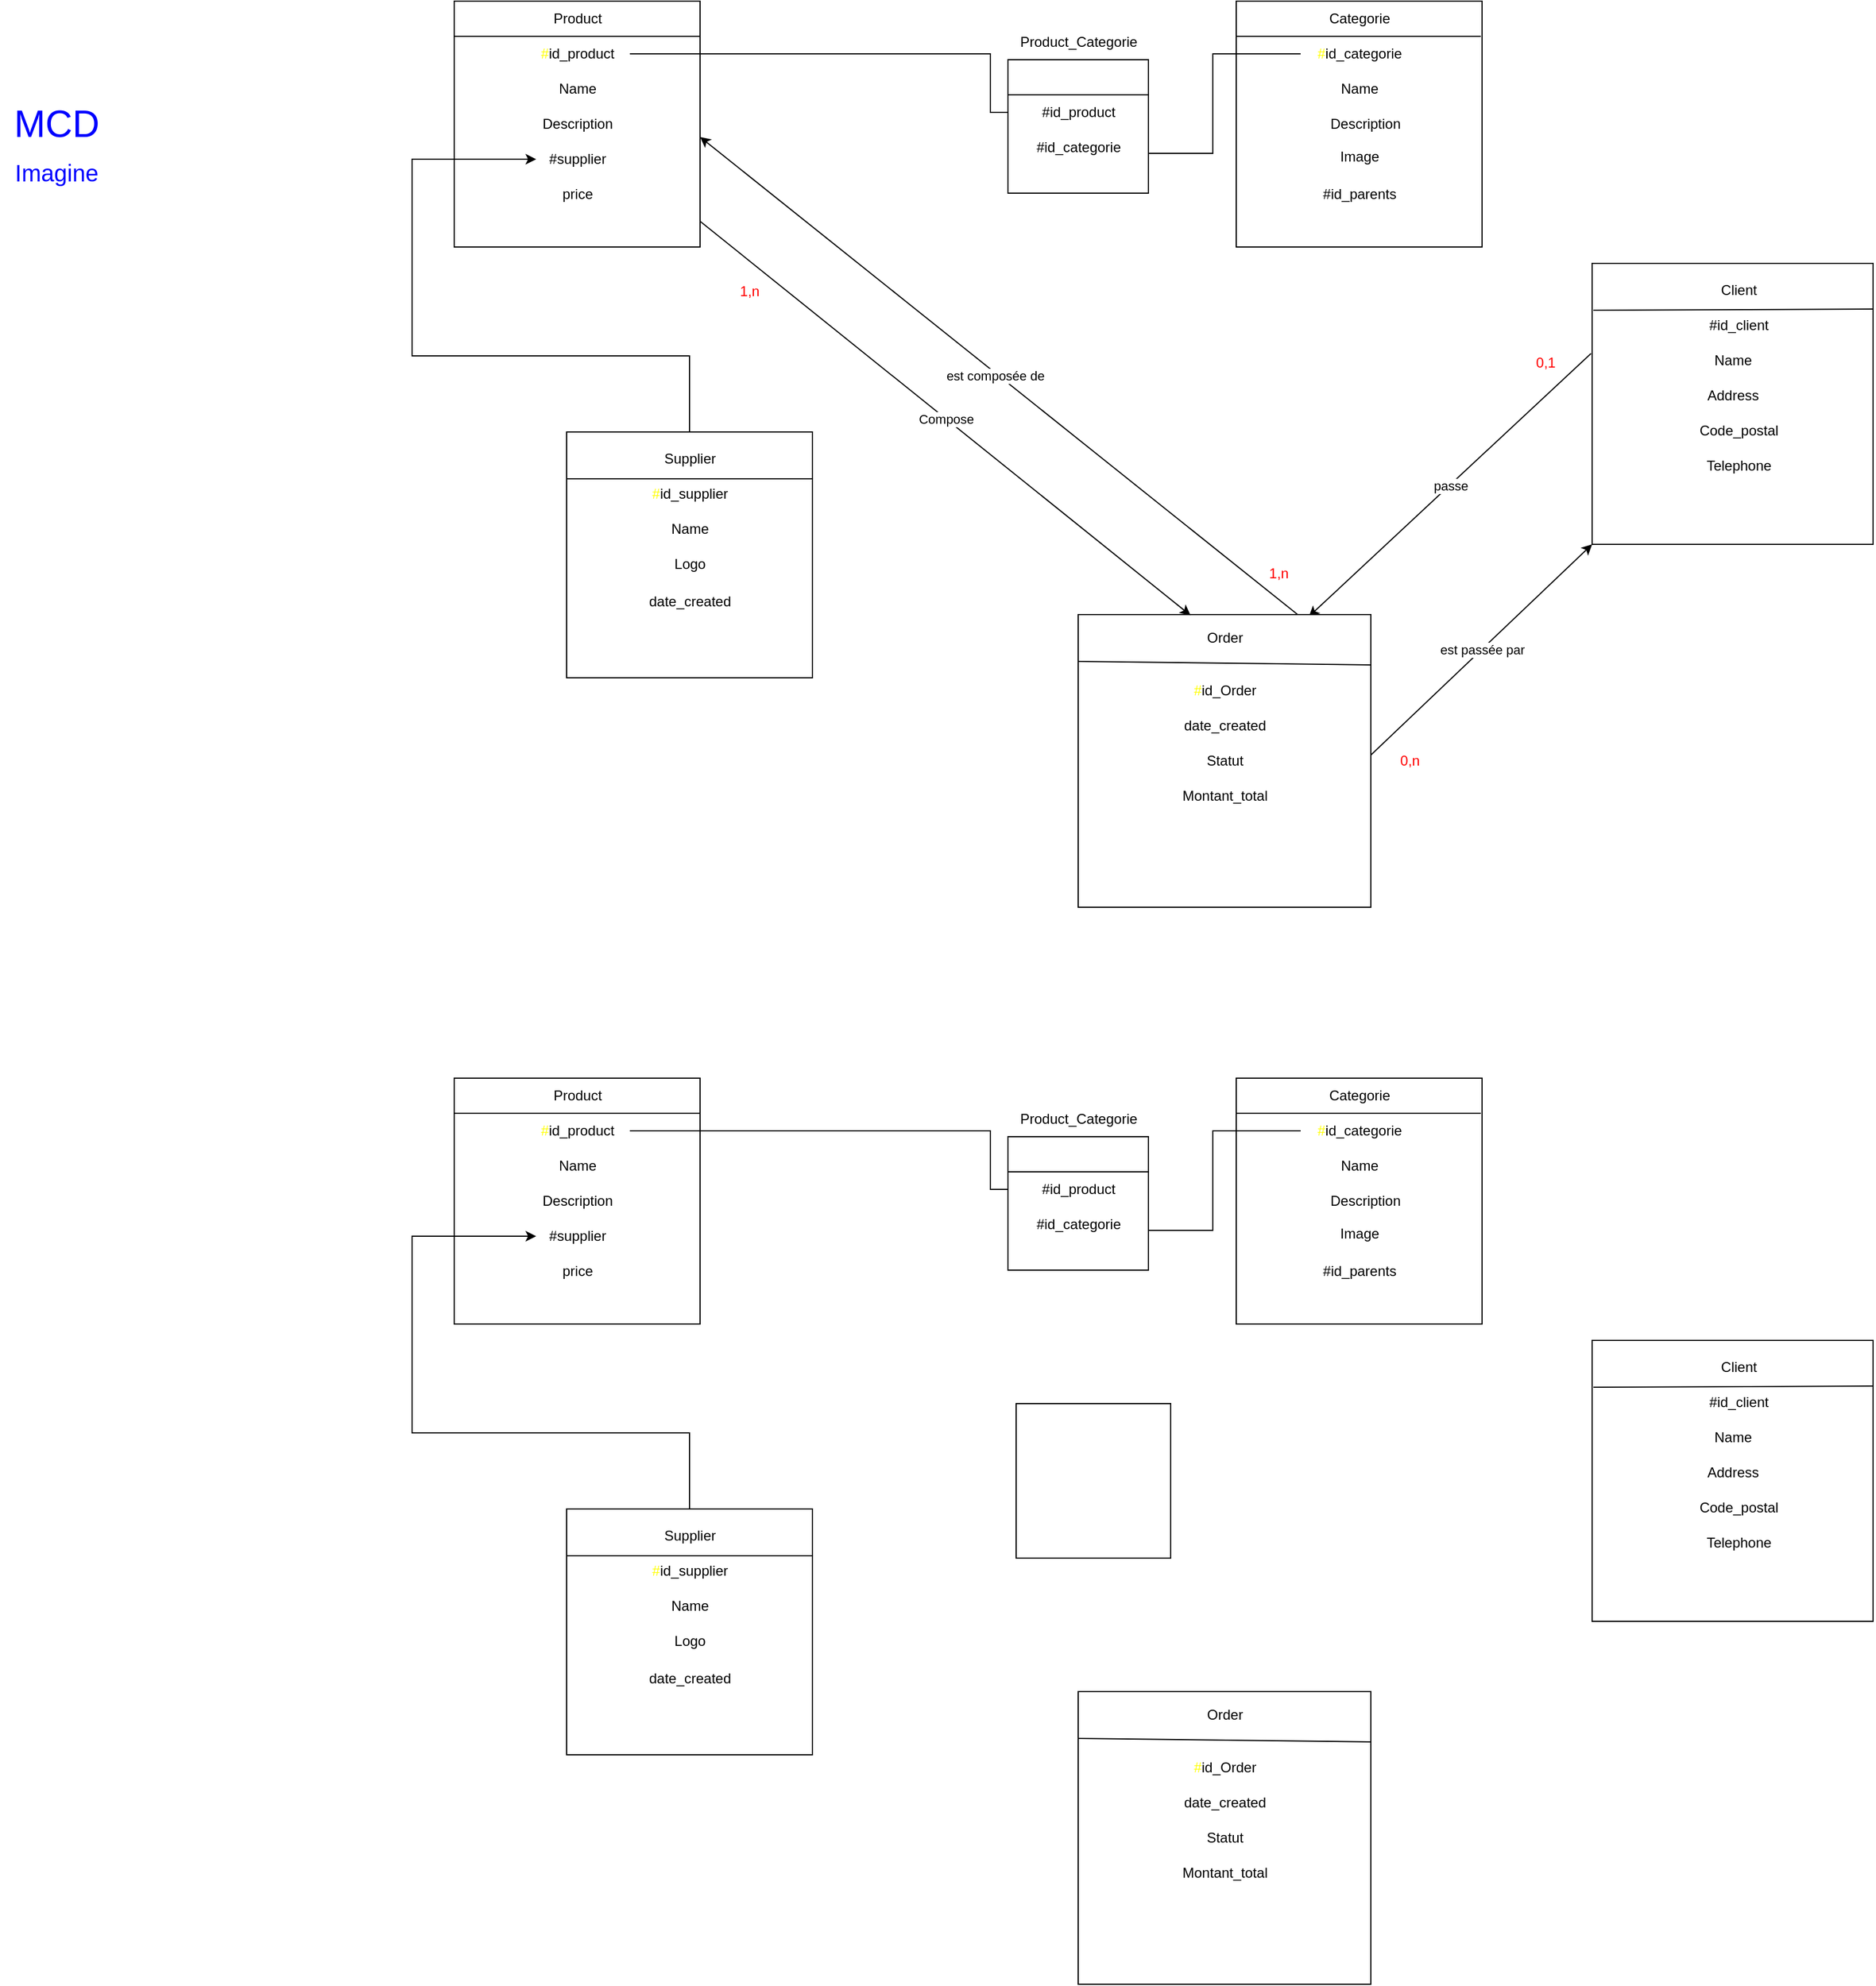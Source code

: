<mxfile version="25.0.3">
  <diagram name="Page-1" id="c4acf3e9-155e-7222-9cf6-157b1a14988f">
    <mxGraphModel dx="1730" dy="460" grid="1" gridSize="12" guides="1" tooltips="1" connect="1" arrows="1" fold="1" page="1" pageScale="1" pageWidth="850" pageHeight="1100" background="none" math="0" shadow="0">
      <root>
        <mxCell id="0" />
        <mxCell id="1" parent="0" />
        <mxCell id="okk9LlXBBBTzuP0fuX9N-227" value="&lt;font color=&quot;#0000ff&quot; style=&quot;font-size: 32px;&quot;&gt;MCD&lt;/font&gt;" style="text;html=1;align=center;verticalAlign=middle;resizable=0;points=[];autosize=1;strokeColor=none;fillColor=none;" vertex="1" parent="1">
          <mxGeometry x="-496" y="121" width="96" height="48" as="geometry" />
        </mxCell>
        <mxCell id="okk9LlXBBBTzuP0fuX9N-228" value="&lt;font color=&quot;#0000ff&quot; style=&quot;font-size: 20px;&quot;&gt;Imagine&lt;/font&gt;" style="text;html=1;align=center;verticalAlign=middle;resizable=0;points=[];autosize=1;strokeColor=none;fillColor=none;" vertex="1" parent="1">
          <mxGeometry x="-496" y="168" width="96" height="36" as="geometry" />
        </mxCell>
        <mxCell id="okk9LlXBBBTzuP0fuX9N-242" value="" style="group" vertex="1" connectable="0" parent="1">
          <mxGeometry x="-144" y="40" width="1248" height="774" as="geometry" />
        </mxCell>
        <mxCell id="okk9LlXBBBTzuP0fuX9N-20" value="" style="group" vertex="1" connectable="0" parent="okk9LlXBBBTzuP0fuX9N-242">
          <mxGeometry x="704" width="210" height="210" as="geometry" />
        </mxCell>
        <mxCell id="okk9LlXBBBTzuP0fuX9N-11" value="" style="whiteSpace=wrap;html=1;aspect=fixed;" vertex="1" parent="okk9LlXBBBTzuP0fuX9N-20">
          <mxGeometry width="210" height="210" as="geometry" />
        </mxCell>
        <mxCell id="okk9LlXBBBTzuP0fuX9N-12" value="" style="endArrow=none;html=1;rounded=0;exitX=0.995;exitY=0.143;exitDx=0;exitDy=0;exitPerimeter=0;" edge="1" parent="okk9LlXBBBTzuP0fuX9N-20" source="okk9LlXBBBTzuP0fuX9N-11">
          <mxGeometry width="50" height="50" relative="1" as="geometry">
            <mxPoint x="100" y="30" as="sourcePoint" />
            <mxPoint y="30" as="targetPoint" />
          </mxGeometry>
        </mxCell>
        <mxCell id="okk9LlXBBBTzuP0fuX9N-13" value="Categorie" style="text;html=1;align=center;verticalAlign=middle;resizable=0;points=[];autosize=1;strokeColor=none;fillColor=none;" vertex="1" parent="okk9LlXBBBTzuP0fuX9N-20">
          <mxGeometry x="65" width="80" height="30" as="geometry" />
        </mxCell>
        <mxCell id="okk9LlXBBBTzuP0fuX9N-14" value="&lt;font color=&quot;#ffff00&quot;&gt;#&lt;/font&gt;id_categorie" style="text;html=1;align=center;verticalAlign=middle;resizable=0;points=[];autosize=1;strokeColor=none;fillColor=none;" vertex="1" parent="okk9LlXBBBTzuP0fuX9N-20">
          <mxGeometry x="55" y="30" width="100" height="30" as="geometry" />
        </mxCell>
        <mxCell id="okk9LlXBBBTzuP0fuX9N-15" value="Name" style="text;html=1;align=center;verticalAlign=middle;resizable=0;points=[];autosize=1;strokeColor=none;fillColor=none;" vertex="1" parent="okk9LlXBBBTzuP0fuX9N-20">
          <mxGeometry x="75" y="60" width="60" height="30" as="geometry" />
        </mxCell>
        <mxCell id="okk9LlXBBBTzuP0fuX9N-16" value="Description" style="text;html=1;align=center;verticalAlign=middle;resizable=0;points=[];autosize=1;strokeColor=none;fillColor=none;" vertex="1" parent="okk9LlXBBBTzuP0fuX9N-20">
          <mxGeometry x="70" y="90" width="80" height="30" as="geometry" />
        </mxCell>
        <mxCell id="okk9LlXBBBTzuP0fuX9N-17" value="Image" style="text;html=1;align=center;verticalAlign=middle;resizable=0;points=[];autosize=1;strokeColor=none;fillColor=none;" vertex="1" parent="okk9LlXBBBTzuP0fuX9N-20">
          <mxGeometry x="75" y="118" width="60" height="30" as="geometry" />
        </mxCell>
        <mxCell id="okk9LlXBBBTzuP0fuX9N-18" value="#id_parents" style="text;html=1;align=center;verticalAlign=middle;resizable=0;points=[];autosize=1;strokeColor=none;fillColor=none;" vertex="1" parent="okk9LlXBBBTzuP0fuX9N-20">
          <mxGeometry x="60" y="150" width="90" height="30" as="geometry" />
        </mxCell>
        <mxCell id="okk9LlXBBBTzuP0fuX9N-21" value="" style="group" vertex="1" connectable="0" parent="okk9LlXBBBTzuP0fuX9N-242">
          <mxGeometry x="36" width="210" height="210" as="geometry" />
        </mxCell>
        <mxCell id="okk9LlXBBBTzuP0fuX9N-1" value="" style="whiteSpace=wrap;html=1;aspect=fixed;strokeColor=default;" vertex="1" parent="okk9LlXBBBTzuP0fuX9N-21">
          <mxGeometry width="210" height="210" as="geometry" />
        </mxCell>
        <mxCell id="okk9LlXBBBTzuP0fuX9N-2" value="Product" style="text;html=1;align=center;verticalAlign=middle;resizable=0;points=[];autosize=1;strokeColor=none;fillColor=none;" vertex="1" parent="okk9LlXBBBTzuP0fuX9N-21">
          <mxGeometry x="75" width="60" height="30" as="geometry" />
        </mxCell>
        <mxCell id="okk9LlXBBBTzuP0fuX9N-3" value="" style="endArrow=none;html=1;rounded=0;" edge="1" parent="okk9LlXBBBTzuP0fuX9N-21">
          <mxGeometry width="50" height="50" relative="1" as="geometry">
            <mxPoint y="30" as="sourcePoint" />
            <mxPoint x="210" y="30" as="targetPoint" />
          </mxGeometry>
        </mxCell>
        <mxCell id="okk9LlXBBBTzuP0fuX9N-4" value="&lt;font color=&quot;#ffff00&quot;&gt;#&lt;/font&gt;id_product" style="text;html=1;align=center;verticalAlign=middle;resizable=0;points=[];autosize=1;strokeColor=none;fillColor=none;" vertex="1" parent="okk9LlXBBBTzuP0fuX9N-21">
          <mxGeometry x="60" y="30" width="90" height="30" as="geometry" />
        </mxCell>
        <mxCell id="okk9LlXBBBTzuP0fuX9N-6" value="Name" style="text;html=1;align=center;verticalAlign=middle;resizable=0;points=[];autosize=1;strokeColor=none;fillColor=none;" vertex="1" parent="okk9LlXBBBTzuP0fuX9N-21">
          <mxGeometry x="75" y="60" width="60" height="30" as="geometry" />
        </mxCell>
        <mxCell id="okk9LlXBBBTzuP0fuX9N-7" value="Description" style="text;html=1;align=center;verticalAlign=middle;resizable=0;points=[];autosize=1;strokeColor=none;fillColor=none;" vertex="1" parent="okk9LlXBBBTzuP0fuX9N-21">
          <mxGeometry x="65" y="90" width="80" height="30" as="geometry" />
        </mxCell>
        <mxCell id="okk9LlXBBBTzuP0fuX9N-8" value="#supplier" style="text;html=1;align=center;verticalAlign=middle;resizable=0;points=[];autosize=1;strokeColor=none;fillColor=none;" vertex="1" parent="okk9LlXBBBTzuP0fuX9N-21">
          <mxGeometry x="70" y="120" width="70" height="30" as="geometry" />
        </mxCell>
        <mxCell id="okk9LlXBBBTzuP0fuX9N-9" value="price" style="text;html=1;align=center;verticalAlign=middle;resizable=0;points=[];autosize=1;strokeColor=none;fillColor=none;" vertex="1" parent="okk9LlXBBBTzuP0fuX9N-21">
          <mxGeometry x="80" y="150" width="50" height="30" as="geometry" />
        </mxCell>
        <mxCell id="okk9LlXBBBTzuP0fuX9N-57" value="" style="edgeStyle=orthogonalEdgeStyle;rounded=0;orthogonalLoop=1;jettySize=auto;html=1;" edge="1" parent="okk9LlXBBBTzuP0fuX9N-242" source="okk9LlXBBBTzuP0fuX9N-40" target="okk9LlXBBBTzuP0fuX9N-8">
          <mxGeometry relative="1" as="geometry">
            <mxPoint x="204" y="303" as="targetPoint" />
            <Array as="points">
              <mxPoint x="237" y="303" />
              <mxPoint y="303" />
              <mxPoint y="135" />
            </Array>
          </mxGeometry>
        </mxCell>
        <mxCell id="okk9LlXBBBTzuP0fuX9N-52" value="" style="edgeStyle=orthogonalEdgeStyle;rounded=0;orthogonalLoop=1;jettySize=auto;html=1;" edge="1" parent="okk9LlXBBBTzuP0fuX9N-242" source="okk9LlXBBBTzuP0fuX9N-4" target="okk9LlXBBBTzuP0fuX9N-28">
          <mxGeometry relative="1" as="geometry">
            <Array as="points">
              <mxPoint x="494" y="45" />
              <mxPoint x="494" y="95" />
            </Array>
          </mxGeometry>
        </mxCell>
        <mxCell id="okk9LlXBBBTzuP0fuX9N-54" value="" style="edgeStyle=orthogonalEdgeStyle;rounded=0;orthogonalLoop=1;jettySize=auto;html=1;" edge="1" parent="okk9LlXBBBTzuP0fuX9N-242" source="okk9LlXBBBTzuP0fuX9N-14" target="okk9LlXBBBTzuP0fuX9N-29">
          <mxGeometry relative="1" as="geometry">
            <Array as="points">
              <mxPoint x="684" y="45" />
              <mxPoint x="684" y="130" />
            </Array>
          </mxGeometry>
        </mxCell>
        <mxCell id="okk9LlXBBBTzuP0fuX9N-73" value="" style="endArrow=classic;html=1;rounded=0;entryX=0.788;entryY=0.007;entryDx=0;entryDy=0;exitX=-0.004;exitY=0.321;exitDx=0;exitDy=0;entryPerimeter=0;exitPerimeter=0;" edge="1" parent="okk9LlXBBBTzuP0fuX9N-242" source="okk9LlXBBBTzuP0fuX9N-45" target="okk9LlXBBBTzuP0fuX9N-65">
          <mxGeometry relative="1" as="geometry">
            <mxPoint x="948" y="324" as="sourcePoint" />
            <mxPoint x="482" y="410" as="targetPoint" />
          </mxGeometry>
        </mxCell>
        <mxCell id="okk9LlXBBBTzuP0fuX9N-74" value="passe" style="edgeLabel;resizable=0;html=1;;align=center;verticalAlign=middle;" connectable="0" vertex="1" parent="okk9LlXBBBTzuP0fuX9N-73">
          <mxGeometry relative="1" as="geometry" />
        </mxCell>
        <mxCell id="okk9LlXBBBTzuP0fuX9N-76" value="" style="endArrow=classic;html=1;rounded=0;exitX=1;exitY=0;exitDx=0;exitDy=0;entryX=0;entryY=0.5;entryDx=0;entryDy=0;" edge="1" parent="okk9LlXBBBTzuP0fuX9N-242">
          <mxGeometry relative="1" as="geometry">
            <mxPoint x="819" y="644.0" as="sourcePoint" />
            <mxPoint x="1008" y="464" as="targetPoint" />
          </mxGeometry>
        </mxCell>
        <mxCell id="okk9LlXBBBTzuP0fuX9N-77" value="est passée par" style="edgeLabel;resizable=0;html=1;;align=center;verticalAlign=middle;" connectable="0" vertex="1" parent="okk9LlXBBBTzuP0fuX9N-76">
          <mxGeometry relative="1" as="geometry" />
        </mxCell>
        <mxCell id="okk9LlXBBBTzuP0fuX9N-181" value="" style="group" vertex="1" connectable="0" parent="okk9LlXBBBTzuP0fuX9N-242">
          <mxGeometry x="1008" y="224" width="240" height="240" as="geometry" />
        </mxCell>
        <mxCell id="okk9LlXBBBTzuP0fuX9N-45" value="" style="whiteSpace=wrap;html=1;aspect=fixed;" vertex="1" parent="okk9LlXBBBTzuP0fuX9N-181">
          <mxGeometry width="240" height="240" as="geometry" />
        </mxCell>
        <mxCell id="okk9LlXBBBTzuP0fuX9N-46" value="" style="endArrow=none;html=1;rounded=0;" edge="1" parent="okk9LlXBBBTzuP0fuX9N-181">
          <mxGeometry width="50" height="50" relative="1" as="geometry">
            <mxPoint x="1.05" y="40" as="sourcePoint" />
            <mxPoint x="240" y="39" as="targetPoint" />
          </mxGeometry>
        </mxCell>
        <mxCell id="okk9LlXBBBTzuP0fuX9N-47" value="Client" style="text;html=1;align=center;verticalAlign=middle;resizable=0;points=[];autosize=1;strokeColor=none;fillColor=none;" vertex="1" parent="okk9LlXBBBTzuP0fuX9N-181">
          <mxGeometry x="100" y="8" width="50" height="30" as="geometry" />
        </mxCell>
        <mxCell id="okk9LlXBBBTzuP0fuX9N-59" value="#id_client" style="text;html=1;align=center;verticalAlign=middle;resizable=0;points=[];autosize=1;strokeColor=none;fillColor=none;" vertex="1" parent="okk9LlXBBBTzuP0fuX9N-181">
          <mxGeometry x="90" y="38" width="70" height="30" as="geometry" />
        </mxCell>
        <mxCell id="okk9LlXBBBTzuP0fuX9N-60" value="Name" style="text;html=1;align=center;verticalAlign=middle;resizable=0;points=[];autosize=1;strokeColor=none;fillColor=none;" vertex="1" parent="okk9LlXBBBTzuP0fuX9N-181">
          <mxGeometry x="90" y="68" width="60" height="30" as="geometry" />
        </mxCell>
        <mxCell id="okk9LlXBBBTzuP0fuX9N-61" value="Address" style="text;html=1;align=center;verticalAlign=middle;resizable=0;points=[];autosize=1;strokeColor=none;fillColor=none;" vertex="1" parent="okk9LlXBBBTzuP0fuX9N-181">
          <mxGeometry x="85" y="98" width="70" height="30" as="geometry" />
        </mxCell>
        <mxCell id="okk9LlXBBBTzuP0fuX9N-62" value="Code_postal" style="text;html=1;align=center;verticalAlign=middle;resizable=0;points=[];autosize=1;strokeColor=none;fillColor=none;" vertex="1" parent="okk9LlXBBBTzuP0fuX9N-181">
          <mxGeometry x="80" y="128" width="90" height="30" as="geometry" />
        </mxCell>
        <mxCell id="okk9LlXBBBTzuP0fuX9N-64" value="Telephone" style="text;html=1;align=center;verticalAlign=middle;resizable=0;points=[];autosize=1;strokeColor=none;fillColor=none;" vertex="1" parent="okk9LlXBBBTzuP0fuX9N-181">
          <mxGeometry x="85" y="158" width="80" height="30" as="geometry" />
        </mxCell>
        <mxCell id="okk9LlXBBBTzuP0fuX9N-182" value="" style="group" vertex="1" connectable="0" parent="okk9LlXBBBTzuP0fuX9N-242">
          <mxGeometry x="132" y="368" width="210" height="210" as="geometry" />
        </mxCell>
        <mxCell id="okk9LlXBBBTzuP0fuX9N-37" value="" style="whiteSpace=wrap;html=1;aspect=fixed;" vertex="1" parent="okk9LlXBBBTzuP0fuX9N-182">
          <mxGeometry width="210" height="210" as="geometry" />
        </mxCell>
        <mxCell id="okk9LlXBBBTzuP0fuX9N-38" value="" style="endArrow=none;html=1;rounded=0;" edge="1" parent="okk9LlXBBBTzuP0fuX9N-182">
          <mxGeometry width="50" height="50" relative="1" as="geometry">
            <mxPoint x="210" y="40" as="sourcePoint" />
            <mxPoint x="210" y="40" as="targetPoint" />
            <Array as="points">
              <mxPoint y="40" />
            </Array>
          </mxGeometry>
        </mxCell>
        <mxCell id="okk9LlXBBBTzuP0fuX9N-39" value="Supplier" style="text;html=1;align=center;verticalAlign=middle;resizable=0;points=[];autosize=1;strokeColor=none;fillColor=none;" vertex="1" parent="okk9LlXBBBTzuP0fuX9N-182">
          <mxGeometry x="70" y="8" width="70" height="30" as="geometry" />
        </mxCell>
        <mxCell id="okk9LlXBBBTzuP0fuX9N-40" value="&lt;font color=&quot;#ffff00&quot;&gt;#&lt;/font&gt;id_supplier" style="text;html=1;align=center;verticalAlign=middle;resizable=0;points=[];autosize=1;strokeColor=none;fillColor=none;" vertex="1" parent="okk9LlXBBBTzuP0fuX9N-182">
          <mxGeometry x="60" y="38" width="90" height="30" as="geometry" />
        </mxCell>
        <mxCell id="okk9LlXBBBTzuP0fuX9N-42" value="Name" style="text;html=1;align=center;verticalAlign=middle;resizable=0;points=[];autosize=1;strokeColor=none;fillColor=none;" vertex="1" parent="okk9LlXBBBTzuP0fuX9N-182">
          <mxGeometry x="75" y="68" width="60" height="30" as="geometry" />
        </mxCell>
        <mxCell id="okk9LlXBBBTzuP0fuX9N-43" value="Logo" style="text;html=1;align=center;verticalAlign=middle;resizable=0;points=[];autosize=1;strokeColor=none;fillColor=none;" vertex="1" parent="okk9LlXBBBTzuP0fuX9N-182">
          <mxGeometry x="80" y="98" width="50" height="30" as="geometry" />
        </mxCell>
        <mxCell id="okk9LlXBBBTzuP0fuX9N-44" value="date_created" style="text;html=1;align=center;verticalAlign=middle;resizable=0;points=[];autosize=1;strokeColor=none;fillColor=none;" vertex="1" parent="okk9LlXBBBTzuP0fuX9N-182">
          <mxGeometry x="60" y="130" width="90" height="30" as="geometry" />
        </mxCell>
        <mxCell id="okk9LlXBBBTzuP0fuX9N-184" value="" style="group" vertex="1" connectable="0" parent="okk9LlXBBBTzuP0fuX9N-242">
          <mxGeometry x="569" y="524" width="250" height="250" as="geometry" />
        </mxCell>
        <mxCell id="okk9LlXBBBTzuP0fuX9N-65" value="" style="whiteSpace=wrap;html=1;aspect=fixed;" vertex="1" parent="okk9LlXBBBTzuP0fuX9N-184">
          <mxGeometry width="250" height="250" as="geometry" />
        </mxCell>
        <mxCell id="okk9LlXBBBTzuP0fuX9N-66" value="" style="endArrow=none;html=1;rounded=0;entryX=1;entryY=0.172;entryDx=0;entryDy=0;entryPerimeter=0;" edge="1" parent="okk9LlXBBBTzuP0fuX9N-184" target="okk9LlXBBBTzuP0fuX9N-65">
          <mxGeometry width="50" height="50" relative="1" as="geometry">
            <mxPoint y="40" as="sourcePoint" />
            <mxPoint x="250" y="39" as="targetPoint" />
          </mxGeometry>
        </mxCell>
        <mxCell id="okk9LlXBBBTzuP0fuX9N-67" value="Order" style="text;html=1;align=center;verticalAlign=middle;resizable=0;points=[];autosize=1;strokeColor=none;fillColor=none;" vertex="1" parent="okk9LlXBBBTzuP0fuX9N-184">
          <mxGeometry x="100" y="5" width="50" height="30" as="geometry" />
        </mxCell>
        <mxCell id="okk9LlXBBBTzuP0fuX9N-68" value="&lt;font color=&quot;#ffff00&quot;&gt;#&lt;/font&gt;id_Order" style="text;html=1;align=center;verticalAlign=middle;resizable=0;points=[];autosize=1;strokeColor=none;fillColor=none;" vertex="1" parent="okk9LlXBBBTzuP0fuX9N-184">
          <mxGeometry x="85" y="50" width="80" height="30" as="geometry" />
        </mxCell>
        <mxCell id="okk9LlXBBBTzuP0fuX9N-70" value="date_created" style="text;html=1;align=center;verticalAlign=middle;resizable=0;points=[];autosize=1;strokeColor=none;fillColor=none;" vertex="1" parent="okk9LlXBBBTzuP0fuX9N-184">
          <mxGeometry x="80" y="80" width="90" height="30" as="geometry" />
        </mxCell>
        <mxCell id="okk9LlXBBBTzuP0fuX9N-71" value="Statut" style="text;html=1;align=center;verticalAlign=middle;resizable=0;points=[];autosize=1;strokeColor=none;fillColor=none;" vertex="1" parent="okk9LlXBBBTzuP0fuX9N-184">
          <mxGeometry x="100" y="110" width="50" height="30" as="geometry" />
        </mxCell>
        <mxCell id="okk9LlXBBBTzuP0fuX9N-72" value="Montant_total" style="text;html=1;align=center;verticalAlign=middle;resizable=0;points=[];autosize=1;strokeColor=none;fillColor=none;" vertex="1" parent="okk9LlXBBBTzuP0fuX9N-184">
          <mxGeometry x="75" y="140" width="100" height="30" as="geometry" />
        </mxCell>
        <mxCell id="okk9LlXBBBTzuP0fuX9N-193" value="" style="endArrow=classic;html=1;rounded=0;entryX=-0.08;entryY=-0.144;entryDx=0;entryDy=0;entryPerimeter=0;" edge="1" parent="okk9LlXBBBTzuP0fuX9N-242" target="okk9LlXBBBTzuP0fuX9N-67">
          <mxGeometry relative="1" as="geometry">
            <mxPoint x="246" y="188" as="sourcePoint" />
            <mxPoint x="406" y="188" as="targetPoint" />
          </mxGeometry>
        </mxCell>
        <mxCell id="okk9LlXBBBTzuP0fuX9N-194" value="Compose" style="edgeLabel;resizable=0;html=1;;align=center;verticalAlign=middle;" connectable="0" vertex="1" parent="okk9LlXBBBTzuP0fuX9N-193">
          <mxGeometry relative="1" as="geometry" />
        </mxCell>
        <mxCell id="okk9LlXBBBTzuP0fuX9N-225" value="" style="endArrow=classic;html=1;rounded=0;entryX=-0.08;entryY=-0.144;entryDx=0;entryDy=0;entryPerimeter=0;exitX=0.75;exitY=0;exitDx=0;exitDy=0;" edge="1" parent="okk9LlXBBBTzuP0fuX9N-242" source="okk9LlXBBBTzuP0fuX9N-65">
          <mxGeometry relative="1" as="geometry">
            <mxPoint x="744" y="512" as="sourcePoint" />
            <mxPoint x="246" y="116" as="targetPoint" />
          </mxGeometry>
        </mxCell>
        <mxCell id="okk9LlXBBBTzuP0fuX9N-226" value="est composée de&amp;nbsp;&amp;nbsp;" style="edgeLabel;resizable=0;html=1;;align=center;verticalAlign=middle;" connectable="0" vertex="1" parent="okk9LlXBBBTzuP0fuX9N-225">
          <mxGeometry relative="1" as="geometry" />
        </mxCell>
        <mxCell id="okk9LlXBBBTzuP0fuX9N-240" value="" style="group" vertex="1" connectable="0" parent="okk9LlXBBBTzuP0fuX9N-242">
          <mxGeometry x="509" y="20" width="120" height="144" as="geometry" />
        </mxCell>
        <mxCell id="okk9LlXBBBTzuP0fuX9N-22" value="" style="rounded=0;whiteSpace=wrap;html=1;" vertex="1" parent="okk9LlXBBBTzuP0fuX9N-240">
          <mxGeometry y="30" width="120" height="114" as="geometry" />
        </mxCell>
        <mxCell id="okk9LlXBBBTzuP0fuX9N-26" value="" style="endArrow=none;html=1;rounded=0;endSize=100;" edge="1" parent="okk9LlXBBBTzuP0fuX9N-240">
          <mxGeometry width="50" height="50" relative="1" as="geometry">
            <mxPoint y="60" as="sourcePoint" />
            <mxPoint x="120" y="60" as="targetPoint" />
          </mxGeometry>
        </mxCell>
        <mxCell id="okk9LlXBBBTzuP0fuX9N-27" value="Product_Categorie" style="text;html=1;align=center;verticalAlign=middle;resizable=0;points=[];autosize=1;strokeColor=none;fillColor=none;" vertex="1" parent="okk9LlXBBBTzuP0fuX9N-240">
          <mxGeometry width="120" height="30" as="geometry" />
        </mxCell>
        <mxCell id="okk9LlXBBBTzuP0fuX9N-28" value="#id_product" style="text;html=1;align=center;verticalAlign=middle;resizable=0;points=[];autosize=1;strokeColor=none;fillColor=none;" vertex="1" parent="okk9LlXBBBTzuP0fuX9N-240">
          <mxGeometry x="15" y="60" width="90" height="30" as="geometry" />
        </mxCell>
        <mxCell id="okk9LlXBBBTzuP0fuX9N-29" value="#id_categorie" style="text;html=1;align=center;verticalAlign=middle;resizable=0;points=[];autosize=1;strokeColor=none;fillColor=none;" vertex="1" parent="okk9LlXBBBTzuP0fuX9N-240">
          <mxGeometry x="10" y="90" width="100" height="30" as="geometry" />
        </mxCell>
        <mxCell id="okk9LlXBBBTzuP0fuX9N-311" value="0,n" style="text;html=1;align=center;verticalAlign=middle;resizable=0;points=[];autosize=1;strokeColor=none;fillColor=none;fontColor=#FF0000;" vertex="1" parent="okk9LlXBBBTzuP0fuX9N-242">
          <mxGeometry x="828" y="637" width="48" height="24" as="geometry" />
        </mxCell>
        <mxCell id="okk9LlXBBBTzuP0fuX9N-312" value="1,n" style="text;html=1;align=center;verticalAlign=middle;resizable=0;points=[];autosize=1;strokeColor=none;fillColor=none;fontColor=#FF0000;" vertex="1" parent="okk9LlXBBBTzuP0fuX9N-242">
          <mxGeometry x="264" y="236" width="48" height="24" as="geometry" />
        </mxCell>
        <mxCell id="okk9LlXBBBTzuP0fuX9N-243" value="" style="group;movable=1;resizable=1;rotatable=1;deletable=1;editable=1;locked=0;connectable=1;" vertex="1" connectable="0" parent="1">
          <mxGeometry x="-144" y="960" width="1248" height="774" as="geometry" />
        </mxCell>
        <mxCell id="okk9LlXBBBTzuP0fuX9N-244" value="" style="group" vertex="1" connectable="0" parent="okk9LlXBBBTzuP0fuX9N-243">
          <mxGeometry x="704" width="210" height="210" as="geometry" />
        </mxCell>
        <mxCell id="okk9LlXBBBTzuP0fuX9N-245" value="" style="whiteSpace=wrap;html=1;aspect=fixed;" vertex="1" parent="okk9LlXBBBTzuP0fuX9N-244">
          <mxGeometry width="210" height="210" as="geometry" />
        </mxCell>
        <mxCell id="okk9LlXBBBTzuP0fuX9N-246" value="" style="endArrow=none;html=1;rounded=0;exitX=0.995;exitY=0.143;exitDx=0;exitDy=0;exitPerimeter=0;" edge="1" parent="okk9LlXBBBTzuP0fuX9N-244" source="okk9LlXBBBTzuP0fuX9N-245">
          <mxGeometry width="50" height="50" relative="1" as="geometry">
            <mxPoint x="100" y="30" as="sourcePoint" />
            <mxPoint y="30" as="targetPoint" />
          </mxGeometry>
        </mxCell>
        <mxCell id="okk9LlXBBBTzuP0fuX9N-247" value="Categorie" style="text;html=1;align=center;verticalAlign=middle;resizable=0;points=[];autosize=1;strokeColor=none;fillColor=none;" vertex="1" parent="okk9LlXBBBTzuP0fuX9N-244">
          <mxGeometry x="65" width="80" height="30" as="geometry" />
        </mxCell>
        <mxCell id="okk9LlXBBBTzuP0fuX9N-248" value="&lt;font color=&quot;#ffff00&quot;&gt;#&lt;/font&gt;id_categorie" style="text;html=1;align=center;verticalAlign=middle;resizable=0;points=[];autosize=1;strokeColor=none;fillColor=none;" vertex="1" parent="okk9LlXBBBTzuP0fuX9N-244">
          <mxGeometry x="55" y="30" width="100" height="30" as="geometry" />
        </mxCell>
        <mxCell id="okk9LlXBBBTzuP0fuX9N-249" value="Name" style="text;html=1;align=center;verticalAlign=middle;resizable=0;points=[];autosize=1;strokeColor=none;fillColor=none;" vertex="1" parent="okk9LlXBBBTzuP0fuX9N-244">
          <mxGeometry x="75" y="60" width="60" height="30" as="geometry" />
        </mxCell>
        <mxCell id="okk9LlXBBBTzuP0fuX9N-250" value="Description" style="text;html=1;align=center;verticalAlign=middle;resizable=0;points=[];autosize=1;strokeColor=none;fillColor=none;" vertex="1" parent="okk9LlXBBBTzuP0fuX9N-244">
          <mxGeometry x="70" y="90" width="80" height="30" as="geometry" />
        </mxCell>
        <mxCell id="okk9LlXBBBTzuP0fuX9N-251" value="Image" style="text;html=1;align=center;verticalAlign=middle;resizable=0;points=[];autosize=1;strokeColor=none;fillColor=none;" vertex="1" parent="okk9LlXBBBTzuP0fuX9N-244">
          <mxGeometry x="75" y="118" width="60" height="30" as="geometry" />
        </mxCell>
        <mxCell id="okk9LlXBBBTzuP0fuX9N-252" value="#id_parents" style="text;html=1;align=center;verticalAlign=middle;resizable=0;points=[];autosize=1;strokeColor=none;fillColor=none;" vertex="1" parent="okk9LlXBBBTzuP0fuX9N-244">
          <mxGeometry x="60" y="150" width="90" height="30" as="geometry" />
        </mxCell>
        <mxCell id="okk9LlXBBBTzuP0fuX9N-253" value="" style="group" vertex="1" connectable="0" parent="okk9LlXBBBTzuP0fuX9N-243">
          <mxGeometry x="36" width="210" height="210" as="geometry" />
        </mxCell>
        <mxCell id="okk9LlXBBBTzuP0fuX9N-254" value="" style="whiteSpace=wrap;html=1;aspect=fixed;strokeColor=default;" vertex="1" parent="okk9LlXBBBTzuP0fuX9N-253">
          <mxGeometry width="210" height="210" as="geometry" />
        </mxCell>
        <mxCell id="okk9LlXBBBTzuP0fuX9N-255" value="Product" style="text;html=1;align=center;verticalAlign=middle;resizable=0;points=[];autosize=1;strokeColor=none;fillColor=none;" vertex="1" parent="okk9LlXBBBTzuP0fuX9N-253">
          <mxGeometry x="75" width="60" height="30" as="geometry" />
        </mxCell>
        <mxCell id="okk9LlXBBBTzuP0fuX9N-256" value="" style="endArrow=none;html=1;rounded=0;" edge="1" parent="okk9LlXBBBTzuP0fuX9N-253">
          <mxGeometry width="50" height="50" relative="1" as="geometry">
            <mxPoint y="30" as="sourcePoint" />
            <mxPoint x="210" y="30" as="targetPoint" />
          </mxGeometry>
        </mxCell>
        <mxCell id="okk9LlXBBBTzuP0fuX9N-257" value="&lt;font color=&quot;#ffff00&quot;&gt;#&lt;/font&gt;id_product" style="text;html=1;align=center;verticalAlign=middle;resizable=0;points=[];autosize=1;strokeColor=none;fillColor=none;" vertex="1" parent="okk9LlXBBBTzuP0fuX9N-253">
          <mxGeometry x="60" y="30" width="90" height="30" as="geometry" />
        </mxCell>
        <mxCell id="okk9LlXBBBTzuP0fuX9N-258" value="Name" style="text;html=1;align=center;verticalAlign=middle;resizable=0;points=[];autosize=1;strokeColor=none;fillColor=none;" vertex="1" parent="okk9LlXBBBTzuP0fuX9N-253">
          <mxGeometry x="75" y="60" width="60" height="30" as="geometry" />
        </mxCell>
        <mxCell id="okk9LlXBBBTzuP0fuX9N-259" value="Description" style="text;html=1;align=center;verticalAlign=middle;resizable=0;points=[];autosize=1;strokeColor=none;fillColor=none;" vertex="1" parent="okk9LlXBBBTzuP0fuX9N-253">
          <mxGeometry x="65" y="90" width="80" height="30" as="geometry" />
        </mxCell>
        <mxCell id="okk9LlXBBBTzuP0fuX9N-260" value="#supplier" style="text;html=1;align=center;verticalAlign=middle;resizable=0;points=[];autosize=1;strokeColor=none;fillColor=none;" vertex="1" parent="okk9LlXBBBTzuP0fuX9N-253">
          <mxGeometry x="70" y="120" width="70" height="30" as="geometry" />
        </mxCell>
        <mxCell id="okk9LlXBBBTzuP0fuX9N-261" value="price" style="text;html=1;align=center;verticalAlign=middle;resizable=0;points=[];autosize=1;strokeColor=none;fillColor=none;" vertex="1" parent="okk9LlXBBBTzuP0fuX9N-253">
          <mxGeometry x="80" y="150" width="50" height="30" as="geometry" />
        </mxCell>
        <mxCell id="okk9LlXBBBTzuP0fuX9N-262" value="" style="edgeStyle=orthogonalEdgeStyle;rounded=0;orthogonalLoop=1;jettySize=auto;html=1;" edge="1" parent="okk9LlXBBBTzuP0fuX9N-243" source="okk9LlXBBBTzuP0fuX9N-282" target="okk9LlXBBBTzuP0fuX9N-260">
          <mxGeometry relative="1" as="geometry">
            <mxPoint x="204" y="303" as="targetPoint" />
            <Array as="points">
              <mxPoint x="237" y="303" />
              <mxPoint y="303" />
              <mxPoint y="135" />
            </Array>
          </mxGeometry>
        </mxCell>
        <mxCell id="okk9LlXBBBTzuP0fuX9N-263" value="" style="edgeStyle=orthogonalEdgeStyle;rounded=0;orthogonalLoop=1;jettySize=auto;html=1;" edge="1" parent="okk9LlXBBBTzuP0fuX9N-243" source="okk9LlXBBBTzuP0fuX9N-257" target="okk9LlXBBBTzuP0fuX9N-302">
          <mxGeometry relative="1" as="geometry">
            <Array as="points">
              <mxPoint x="494" y="45" />
              <mxPoint x="494" y="95" />
            </Array>
          </mxGeometry>
        </mxCell>
        <mxCell id="okk9LlXBBBTzuP0fuX9N-264" value="" style="edgeStyle=orthogonalEdgeStyle;rounded=0;orthogonalLoop=1;jettySize=auto;html=1;" edge="1" parent="okk9LlXBBBTzuP0fuX9N-243" source="okk9LlXBBBTzuP0fuX9N-248" target="okk9LlXBBBTzuP0fuX9N-303">
          <mxGeometry relative="1" as="geometry">
            <Array as="points">
              <mxPoint x="684" y="45" />
              <mxPoint x="684" y="130" />
            </Array>
          </mxGeometry>
        </mxCell>
        <mxCell id="okk9LlXBBBTzuP0fuX9N-269" value="" style="group" vertex="1" connectable="0" parent="okk9LlXBBBTzuP0fuX9N-243">
          <mxGeometry x="1008" y="224" width="240" height="240" as="geometry" />
        </mxCell>
        <mxCell id="okk9LlXBBBTzuP0fuX9N-270" value="" style="whiteSpace=wrap;html=1;aspect=fixed;" vertex="1" parent="okk9LlXBBBTzuP0fuX9N-269">
          <mxGeometry width="240" height="240" as="geometry" />
        </mxCell>
        <mxCell id="okk9LlXBBBTzuP0fuX9N-271" value="" style="endArrow=none;html=1;rounded=0;" edge="1" parent="okk9LlXBBBTzuP0fuX9N-269">
          <mxGeometry width="50" height="50" relative="1" as="geometry">
            <mxPoint x="1.05" y="40" as="sourcePoint" />
            <mxPoint x="240" y="39" as="targetPoint" />
          </mxGeometry>
        </mxCell>
        <mxCell id="okk9LlXBBBTzuP0fuX9N-272" value="Client" style="text;html=1;align=center;verticalAlign=middle;resizable=0;points=[];autosize=1;strokeColor=none;fillColor=none;" vertex="1" parent="okk9LlXBBBTzuP0fuX9N-269">
          <mxGeometry x="100" y="8" width="50" height="30" as="geometry" />
        </mxCell>
        <mxCell id="okk9LlXBBBTzuP0fuX9N-273" value="#id_client" style="text;html=1;align=center;verticalAlign=middle;resizable=0;points=[];autosize=1;strokeColor=none;fillColor=none;" vertex="1" parent="okk9LlXBBBTzuP0fuX9N-269">
          <mxGeometry x="90" y="38" width="70" height="30" as="geometry" />
        </mxCell>
        <mxCell id="okk9LlXBBBTzuP0fuX9N-274" value="Name" style="text;html=1;align=center;verticalAlign=middle;resizable=0;points=[];autosize=1;strokeColor=none;fillColor=none;" vertex="1" parent="okk9LlXBBBTzuP0fuX9N-269">
          <mxGeometry x="90" y="68" width="60" height="30" as="geometry" />
        </mxCell>
        <mxCell id="okk9LlXBBBTzuP0fuX9N-275" value="Address" style="text;html=1;align=center;verticalAlign=middle;resizable=0;points=[];autosize=1;strokeColor=none;fillColor=none;" vertex="1" parent="okk9LlXBBBTzuP0fuX9N-269">
          <mxGeometry x="85" y="98" width="70" height="30" as="geometry" />
        </mxCell>
        <mxCell id="okk9LlXBBBTzuP0fuX9N-276" value="Code_postal" style="text;html=1;align=center;verticalAlign=middle;resizable=0;points=[];autosize=1;strokeColor=none;fillColor=none;" vertex="1" parent="okk9LlXBBBTzuP0fuX9N-269">
          <mxGeometry x="80" y="128" width="90" height="30" as="geometry" />
        </mxCell>
        <mxCell id="okk9LlXBBBTzuP0fuX9N-277" value="Telephone" style="text;html=1;align=center;verticalAlign=middle;resizable=0;points=[];autosize=1;strokeColor=none;fillColor=none;" vertex="1" parent="okk9LlXBBBTzuP0fuX9N-269">
          <mxGeometry x="85" y="158" width="80" height="30" as="geometry" />
        </mxCell>
        <mxCell id="okk9LlXBBBTzuP0fuX9N-278" value="" style="group" vertex="1" connectable="0" parent="okk9LlXBBBTzuP0fuX9N-243">
          <mxGeometry x="132" y="368" width="210" height="210" as="geometry" />
        </mxCell>
        <mxCell id="okk9LlXBBBTzuP0fuX9N-279" value="" style="whiteSpace=wrap;html=1;aspect=fixed;" vertex="1" parent="okk9LlXBBBTzuP0fuX9N-278">
          <mxGeometry width="210" height="210" as="geometry" />
        </mxCell>
        <mxCell id="okk9LlXBBBTzuP0fuX9N-280" value="" style="endArrow=none;html=1;rounded=0;" edge="1" parent="okk9LlXBBBTzuP0fuX9N-278">
          <mxGeometry width="50" height="50" relative="1" as="geometry">
            <mxPoint x="210" y="40" as="sourcePoint" />
            <mxPoint x="210" y="40" as="targetPoint" />
            <Array as="points">
              <mxPoint y="40" />
            </Array>
          </mxGeometry>
        </mxCell>
        <mxCell id="okk9LlXBBBTzuP0fuX9N-281" value="Supplier" style="text;html=1;align=center;verticalAlign=middle;resizable=0;points=[];autosize=1;strokeColor=none;fillColor=none;" vertex="1" parent="okk9LlXBBBTzuP0fuX9N-278">
          <mxGeometry x="70" y="8" width="70" height="30" as="geometry" />
        </mxCell>
        <mxCell id="okk9LlXBBBTzuP0fuX9N-282" value="&lt;font color=&quot;#ffff00&quot;&gt;#&lt;/font&gt;id_supplier" style="text;html=1;align=center;verticalAlign=middle;resizable=0;points=[];autosize=1;strokeColor=none;fillColor=none;" vertex="1" parent="okk9LlXBBBTzuP0fuX9N-278">
          <mxGeometry x="60" y="38" width="90" height="30" as="geometry" />
        </mxCell>
        <mxCell id="okk9LlXBBBTzuP0fuX9N-283" value="Name" style="text;html=1;align=center;verticalAlign=middle;resizable=0;points=[];autosize=1;strokeColor=none;fillColor=none;" vertex="1" parent="okk9LlXBBBTzuP0fuX9N-278">
          <mxGeometry x="75" y="68" width="60" height="30" as="geometry" />
        </mxCell>
        <mxCell id="okk9LlXBBBTzuP0fuX9N-284" value="Logo" style="text;html=1;align=center;verticalAlign=middle;resizable=0;points=[];autosize=1;strokeColor=none;fillColor=none;" vertex="1" parent="okk9LlXBBBTzuP0fuX9N-278">
          <mxGeometry x="80" y="98" width="50" height="30" as="geometry" />
        </mxCell>
        <mxCell id="okk9LlXBBBTzuP0fuX9N-285" value="date_created" style="text;html=1;align=center;verticalAlign=middle;resizable=0;points=[];autosize=1;strokeColor=none;fillColor=none;" vertex="1" parent="okk9LlXBBBTzuP0fuX9N-278">
          <mxGeometry x="60" y="130" width="90" height="30" as="geometry" />
        </mxCell>
        <mxCell id="okk9LlXBBBTzuP0fuX9N-286" value="" style="group" vertex="1" connectable="0" parent="okk9LlXBBBTzuP0fuX9N-243">
          <mxGeometry x="569" y="524" width="250" height="250" as="geometry" />
        </mxCell>
        <mxCell id="okk9LlXBBBTzuP0fuX9N-287" value="" style="whiteSpace=wrap;html=1;aspect=fixed;" vertex="1" parent="okk9LlXBBBTzuP0fuX9N-286">
          <mxGeometry width="250" height="250" as="geometry" />
        </mxCell>
        <mxCell id="okk9LlXBBBTzuP0fuX9N-288" value="" style="endArrow=none;html=1;rounded=0;entryX=1;entryY=0.172;entryDx=0;entryDy=0;entryPerimeter=0;" edge="1" parent="okk9LlXBBBTzuP0fuX9N-286" target="okk9LlXBBBTzuP0fuX9N-287">
          <mxGeometry width="50" height="50" relative="1" as="geometry">
            <mxPoint y="40" as="sourcePoint" />
            <mxPoint x="250" y="39" as="targetPoint" />
          </mxGeometry>
        </mxCell>
        <mxCell id="okk9LlXBBBTzuP0fuX9N-289" value="Order" style="text;html=1;align=center;verticalAlign=middle;resizable=0;points=[];autosize=1;strokeColor=none;fillColor=none;" vertex="1" parent="okk9LlXBBBTzuP0fuX9N-286">
          <mxGeometry x="100" y="5" width="50" height="30" as="geometry" />
        </mxCell>
        <mxCell id="okk9LlXBBBTzuP0fuX9N-290" value="&lt;font color=&quot;#ffff00&quot;&gt;#&lt;/font&gt;id_Order" style="text;html=1;align=center;verticalAlign=middle;resizable=0;points=[];autosize=1;strokeColor=none;fillColor=none;" vertex="1" parent="okk9LlXBBBTzuP0fuX9N-286">
          <mxGeometry x="85" y="50" width="80" height="30" as="geometry" />
        </mxCell>
        <mxCell id="okk9LlXBBBTzuP0fuX9N-291" value="date_created" style="text;html=1;align=center;verticalAlign=middle;resizable=0;points=[];autosize=1;strokeColor=none;fillColor=none;" vertex="1" parent="okk9LlXBBBTzuP0fuX9N-286">
          <mxGeometry x="80" y="80" width="90" height="30" as="geometry" />
        </mxCell>
        <mxCell id="okk9LlXBBBTzuP0fuX9N-292" value="Statut" style="text;html=1;align=center;verticalAlign=middle;resizable=0;points=[];autosize=1;strokeColor=none;fillColor=none;" vertex="1" parent="okk9LlXBBBTzuP0fuX9N-286">
          <mxGeometry x="100" y="110" width="50" height="30" as="geometry" />
        </mxCell>
        <mxCell id="okk9LlXBBBTzuP0fuX9N-293" value="Montant_total" style="text;html=1;align=center;verticalAlign=middle;resizable=0;points=[];autosize=1;strokeColor=none;fillColor=none;" vertex="1" parent="okk9LlXBBBTzuP0fuX9N-286">
          <mxGeometry x="75" y="140" width="100" height="30" as="geometry" />
        </mxCell>
        <mxCell id="okk9LlXBBBTzuP0fuX9N-298" value="" style="group" vertex="1" connectable="0" parent="okk9LlXBBBTzuP0fuX9N-243">
          <mxGeometry x="509" y="20" width="120" height="144" as="geometry" />
        </mxCell>
        <mxCell id="okk9LlXBBBTzuP0fuX9N-299" value="" style="rounded=0;whiteSpace=wrap;html=1;" vertex="1" parent="okk9LlXBBBTzuP0fuX9N-298">
          <mxGeometry y="30" width="120" height="114" as="geometry" />
        </mxCell>
        <mxCell id="okk9LlXBBBTzuP0fuX9N-300" value="" style="endArrow=none;html=1;rounded=0;endSize=100;" edge="1" parent="okk9LlXBBBTzuP0fuX9N-298">
          <mxGeometry width="50" height="50" relative="1" as="geometry">
            <mxPoint y="60" as="sourcePoint" />
            <mxPoint x="120" y="60" as="targetPoint" />
          </mxGeometry>
        </mxCell>
        <mxCell id="okk9LlXBBBTzuP0fuX9N-301" value="Product_Categorie" style="text;html=1;align=center;verticalAlign=middle;resizable=0;points=[];autosize=1;strokeColor=none;fillColor=none;" vertex="1" parent="okk9LlXBBBTzuP0fuX9N-298">
          <mxGeometry width="120" height="30" as="geometry" />
        </mxCell>
        <mxCell id="okk9LlXBBBTzuP0fuX9N-302" value="#id_product" style="text;html=1;align=center;verticalAlign=middle;resizable=0;points=[];autosize=1;strokeColor=none;fillColor=none;" vertex="1" parent="okk9LlXBBBTzuP0fuX9N-298">
          <mxGeometry x="15" y="60" width="90" height="30" as="geometry" />
        </mxCell>
        <mxCell id="okk9LlXBBBTzuP0fuX9N-303" value="#id_categorie" style="text;html=1;align=center;verticalAlign=middle;resizable=0;points=[];autosize=1;strokeColor=none;fillColor=none;" vertex="1" parent="okk9LlXBBBTzuP0fuX9N-298">
          <mxGeometry x="10" y="90" width="100" height="30" as="geometry" />
        </mxCell>
        <mxCell id="okk9LlXBBBTzuP0fuX9N-316" value="" style="whiteSpace=wrap;html=1;aspect=fixed;" vertex="1" parent="okk9LlXBBBTzuP0fuX9N-243">
          <mxGeometry x="516" y="278" width="132" height="132" as="geometry" />
        </mxCell>
        <mxCell id="okk9LlXBBBTzuP0fuX9N-310" value="0,1" style="text;html=1;align=center;verticalAlign=middle;resizable=0;points=[];autosize=1;strokeColor=none;fillColor=none;fontColor=#FF0000;" vertex="1" parent="1">
          <mxGeometry x="800" y="337" width="48" height="24" as="geometry" />
        </mxCell>
        <mxCell id="okk9LlXBBBTzuP0fuX9N-313" value="&lt;font color=&quot;#ff0000&quot;&gt;1,n&lt;/font&gt;" style="text;html=1;align=center;verticalAlign=middle;resizable=0;points=[];autosize=1;strokeColor=none;fillColor=none;" vertex="1" parent="1">
          <mxGeometry x="572" y="517" width="48" height="24" as="geometry" />
        </mxCell>
      </root>
    </mxGraphModel>
  </diagram>
</mxfile>
